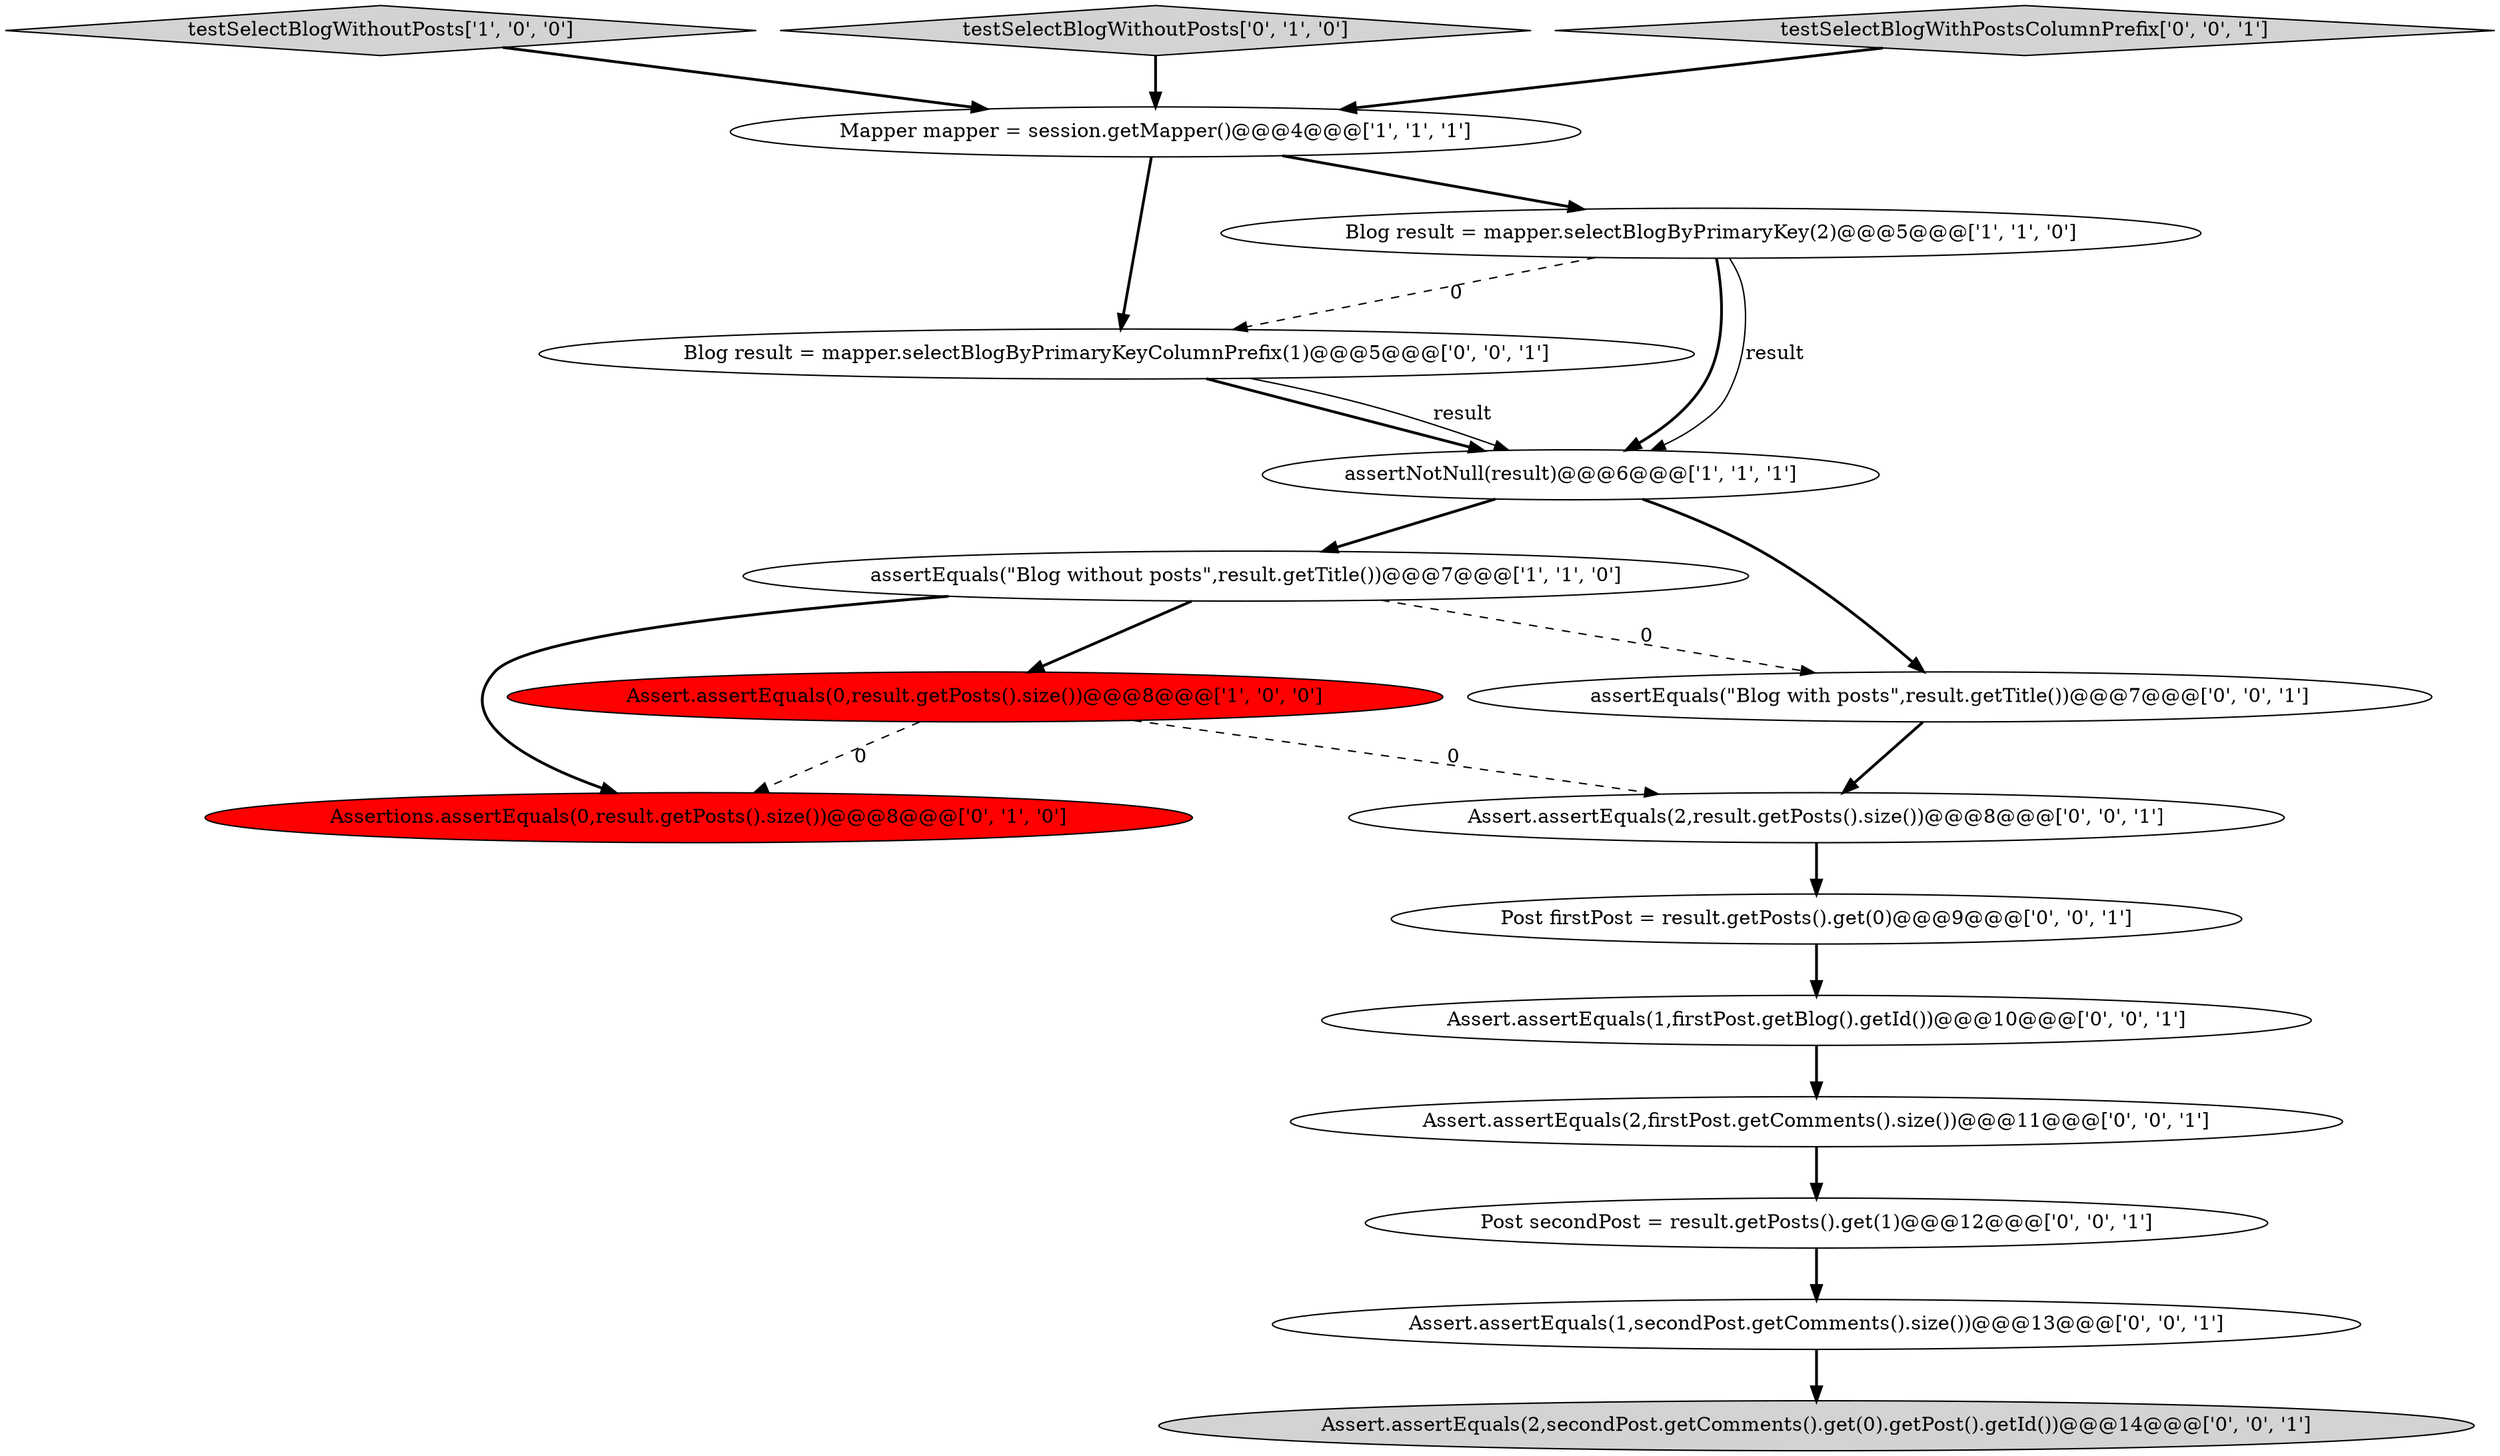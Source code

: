 digraph {
1 [style = filled, label = "assertNotNull(result)@@@6@@@['1', '1', '1']", fillcolor = white, shape = ellipse image = "AAA0AAABBB1BBB"];
9 [style = filled, label = "Assert.assertEquals(2,firstPost.getComments().size())@@@11@@@['0', '0', '1']", fillcolor = white, shape = ellipse image = "AAA0AAABBB3BBB"];
3 [style = filled, label = "testSelectBlogWithoutPosts['1', '0', '0']", fillcolor = lightgray, shape = diamond image = "AAA0AAABBB1BBB"];
7 [style = filled, label = "testSelectBlogWithoutPosts['0', '1', '0']", fillcolor = lightgray, shape = diamond image = "AAA0AAABBB2BBB"];
6 [style = filled, label = "Assertions.assertEquals(0,result.getPosts().size())@@@8@@@['0', '1', '0']", fillcolor = red, shape = ellipse image = "AAA1AAABBB2BBB"];
10 [style = filled, label = "testSelectBlogWithPostsColumnPrefix['0', '0', '1']", fillcolor = lightgray, shape = diamond image = "AAA0AAABBB3BBB"];
11 [style = filled, label = "Assert.assertEquals(2,result.getPosts().size())@@@8@@@['0', '0', '1']", fillcolor = white, shape = ellipse image = "AAA0AAABBB3BBB"];
8 [style = filled, label = "Blog result = mapper.selectBlogByPrimaryKeyColumnPrefix(1)@@@5@@@['0', '0', '1']", fillcolor = white, shape = ellipse image = "AAA0AAABBB3BBB"];
4 [style = filled, label = "Mapper mapper = session.getMapper()@@@4@@@['1', '1', '1']", fillcolor = white, shape = ellipse image = "AAA0AAABBB1BBB"];
2 [style = filled, label = "assertEquals(\"Blog without posts\",result.getTitle())@@@7@@@['1', '1', '0']", fillcolor = white, shape = ellipse image = "AAA0AAABBB1BBB"];
14 [style = filled, label = "Post firstPost = result.getPosts().get(0)@@@9@@@['0', '0', '1']", fillcolor = white, shape = ellipse image = "AAA0AAABBB3BBB"];
17 [style = filled, label = "Assert.assertEquals(1,firstPost.getBlog().getId())@@@10@@@['0', '0', '1']", fillcolor = white, shape = ellipse image = "AAA0AAABBB3BBB"];
0 [style = filled, label = "Assert.assertEquals(0,result.getPosts().size())@@@8@@@['1', '0', '0']", fillcolor = red, shape = ellipse image = "AAA1AAABBB1BBB"];
13 [style = filled, label = "Assert.assertEquals(2,secondPost.getComments().get(0).getPost().getId())@@@14@@@['0', '0', '1']", fillcolor = lightgray, shape = ellipse image = "AAA0AAABBB3BBB"];
5 [style = filled, label = "Blog result = mapper.selectBlogByPrimaryKey(2)@@@5@@@['1', '1', '0']", fillcolor = white, shape = ellipse image = "AAA0AAABBB1BBB"];
16 [style = filled, label = "assertEquals(\"Blog with posts\",result.getTitle())@@@7@@@['0', '0', '1']", fillcolor = white, shape = ellipse image = "AAA0AAABBB3BBB"];
15 [style = filled, label = "Post secondPost = result.getPosts().get(1)@@@12@@@['0', '0', '1']", fillcolor = white, shape = ellipse image = "AAA0AAABBB3BBB"];
12 [style = filled, label = "Assert.assertEquals(1,secondPost.getComments().size())@@@13@@@['0', '0', '1']", fillcolor = white, shape = ellipse image = "AAA0AAABBB3BBB"];
16->11 [style = bold, label=""];
11->14 [style = bold, label=""];
2->6 [style = bold, label=""];
17->9 [style = bold, label=""];
0->6 [style = dashed, label="0"];
14->17 [style = bold, label=""];
0->11 [style = dashed, label="0"];
7->4 [style = bold, label=""];
3->4 [style = bold, label=""];
8->1 [style = bold, label=""];
12->13 [style = bold, label=""];
5->1 [style = bold, label=""];
2->0 [style = bold, label=""];
8->1 [style = solid, label="result"];
1->16 [style = bold, label=""];
9->15 [style = bold, label=""];
2->16 [style = dashed, label="0"];
5->1 [style = solid, label="result"];
10->4 [style = bold, label=""];
5->8 [style = dashed, label="0"];
4->8 [style = bold, label=""];
1->2 [style = bold, label=""];
15->12 [style = bold, label=""];
4->5 [style = bold, label=""];
}
